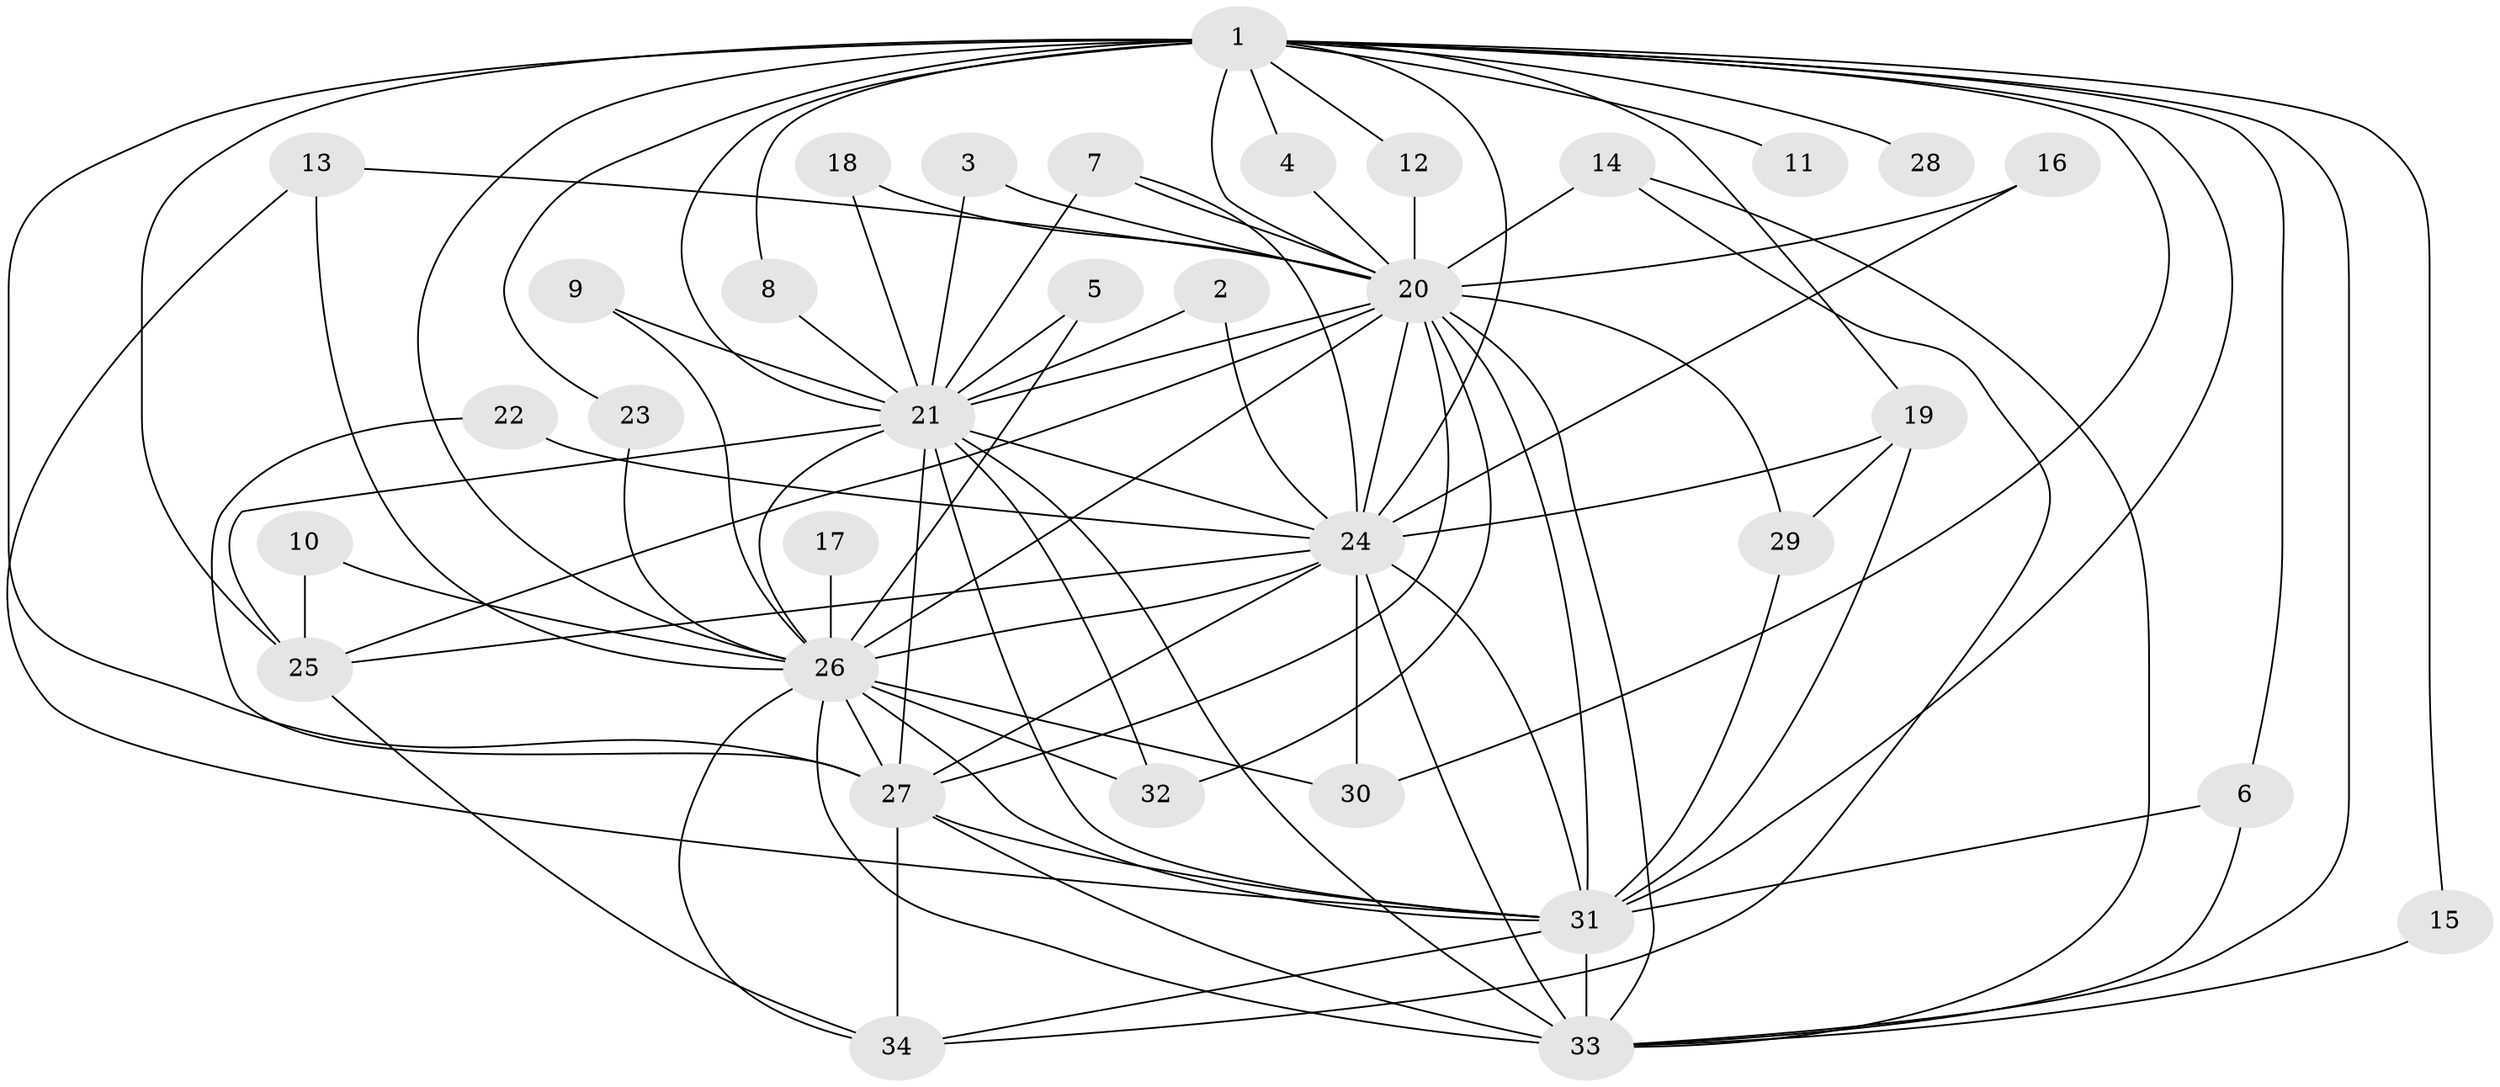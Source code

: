 // original degree distribution, {20: 0.014705882352941176, 19: 0.014705882352941176, 12: 0.029411764705882353, 13: 0.014705882352941176, 23: 0.014705882352941176, 18: 0.029411764705882353, 16: 0.014705882352941176, 22: 0.014705882352941176, 3: 0.20588235294117646, 2: 0.5441176470588235, 4: 0.058823529411764705, 5: 0.029411764705882353, 7: 0.014705882352941176}
// Generated by graph-tools (version 1.1) at 2025/25/03/09/25 03:25:50]
// undirected, 34 vertices, 89 edges
graph export_dot {
graph [start="1"]
  node [color=gray90,style=filled];
  1;
  2;
  3;
  4;
  5;
  6;
  7;
  8;
  9;
  10;
  11;
  12;
  13;
  14;
  15;
  16;
  17;
  18;
  19;
  20;
  21;
  22;
  23;
  24;
  25;
  26;
  27;
  28;
  29;
  30;
  31;
  32;
  33;
  34;
  1 -- 4 [weight=1.0];
  1 -- 6 [weight=1.0];
  1 -- 8 [weight=1.0];
  1 -- 11 [weight=2.0];
  1 -- 12 [weight=2.0];
  1 -- 15 [weight=1.0];
  1 -- 19 [weight=2.0];
  1 -- 20 [weight=3.0];
  1 -- 21 [weight=4.0];
  1 -- 23 [weight=1.0];
  1 -- 24 [weight=2.0];
  1 -- 25 [weight=2.0];
  1 -- 26 [weight=2.0];
  1 -- 27 [weight=5.0];
  1 -- 28 [weight=1.0];
  1 -- 30 [weight=1.0];
  1 -- 31 [weight=3.0];
  1 -- 33 [weight=2.0];
  2 -- 21 [weight=1.0];
  2 -- 24 [weight=1.0];
  3 -- 20 [weight=1.0];
  3 -- 21 [weight=1.0];
  4 -- 20 [weight=1.0];
  5 -- 21 [weight=1.0];
  5 -- 26 [weight=1.0];
  6 -- 31 [weight=1.0];
  6 -- 33 [weight=1.0];
  7 -- 20 [weight=1.0];
  7 -- 21 [weight=1.0];
  7 -- 24 [weight=1.0];
  8 -- 21 [weight=1.0];
  9 -- 21 [weight=1.0];
  9 -- 26 [weight=1.0];
  10 -- 25 [weight=1.0];
  10 -- 26 [weight=1.0];
  12 -- 20 [weight=1.0];
  13 -- 20 [weight=1.0];
  13 -- 26 [weight=1.0];
  13 -- 31 [weight=1.0];
  14 -- 20 [weight=1.0];
  14 -- 33 [weight=1.0];
  14 -- 34 [weight=1.0];
  15 -- 33 [weight=1.0];
  16 -- 20 [weight=1.0];
  16 -- 24 [weight=1.0];
  17 -- 26 [weight=1.0];
  18 -- 20 [weight=1.0];
  18 -- 21 [weight=1.0];
  19 -- 24 [weight=1.0];
  19 -- 29 [weight=1.0];
  19 -- 31 [weight=2.0];
  20 -- 21 [weight=1.0];
  20 -- 24 [weight=1.0];
  20 -- 25 [weight=1.0];
  20 -- 26 [weight=2.0];
  20 -- 27 [weight=2.0];
  20 -- 29 [weight=1.0];
  20 -- 31 [weight=1.0];
  20 -- 32 [weight=1.0];
  20 -- 33 [weight=2.0];
  21 -- 24 [weight=1.0];
  21 -- 25 [weight=1.0];
  21 -- 26 [weight=2.0];
  21 -- 27 [weight=3.0];
  21 -- 31 [weight=1.0];
  21 -- 32 [weight=1.0];
  21 -- 33 [weight=1.0];
  22 -- 24 [weight=1.0];
  22 -- 27 [weight=2.0];
  23 -- 26 [weight=1.0];
  24 -- 25 [weight=1.0];
  24 -- 26 [weight=1.0];
  24 -- 27 [weight=3.0];
  24 -- 30 [weight=1.0];
  24 -- 31 [weight=1.0];
  24 -- 33 [weight=2.0];
  25 -- 34 [weight=1.0];
  26 -- 27 [weight=3.0];
  26 -- 30 [weight=1.0];
  26 -- 31 [weight=3.0];
  26 -- 32 [weight=1.0];
  26 -- 33 [weight=1.0];
  26 -- 34 [weight=1.0];
  27 -- 31 [weight=2.0];
  27 -- 33 [weight=3.0];
  27 -- 34 [weight=1.0];
  29 -- 31 [weight=1.0];
  31 -- 33 [weight=1.0];
  31 -- 34 [weight=1.0];
}
